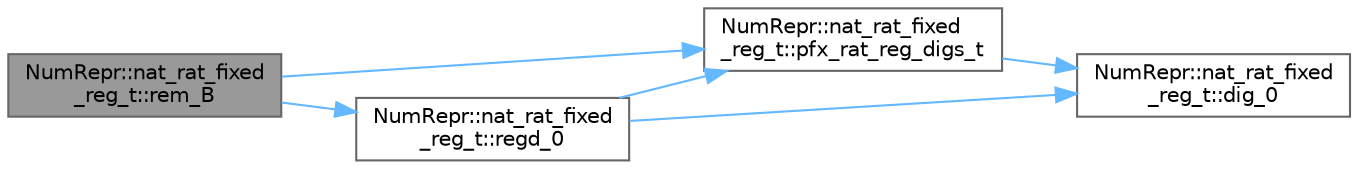 digraph "NumRepr::nat_rat_fixed_reg_t::rem_B"
{
 // INTERACTIVE_SVG=YES
 // LATEX_PDF_SIZE
  bgcolor="transparent";
  edge [fontname=Helvetica,fontsize=10,labelfontname=Helvetica,labelfontsize=10];
  node [fontname=Helvetica,fontsize=10,shape=box,height=0.2,width=0.4];
  rankdir="LR";
  Node1 [label="NumRepr::nat_rat_fixed\l_reg_t::rem_B",height=0.2,width=0.4,color="gray40", fillcolor="grey60", style="filled", fontcolor="black",tooltip="END : OPERATORS >> >>= << <<=."];
  Node1 -> Node2 [color="steelblue1",style="solid"];
  Node2 [label="NumRepr::nat_rat_fixed\l_reg_t::pfx_rat_reg_digs_t",height=0.2,width=0.4,color="grey40", fillcolor="white", style="filled",URL="$struct_num_repr_1_1nat__rat__fixed__reg__t.html#a05f3a766ce29786655fc99812d550fa6",tooltip=" "];
  Node2 -> Node3 [color="steelblue1",style="solid"];
  Node3 [label="NumRepr::nat_rat_fixed\l_reg_t::dig_0",height=0.2,width=0.4,color="grey40", fillcolor="white", style="filled",URL="$struct_num_repr_1_1nat__rat__fixed__reg__t.html#a235bc4a9ae726bbf7c7d5933d9a62b2e",tooltip=" "];
  Node1 -> Node4 [color="steelblue1",style="solid"];
  Node4 [label="NumRepr::nat_rat_fixed\l_reg_t::regd_0",height=0.2,width=0.4,color="grey40", fillcolor="white", style="filled",URL="$struct_num_repr_1_1nat__rat__fixed__reg__t.html#a300ccd4144f9f2cdb9979897e14ded03",tooltip=" "];
  Node4 -> Node3 [color="steelblue1",style="solid"];
  Node4 -> Node2 [color="steelblue1",style="solid"];
}
